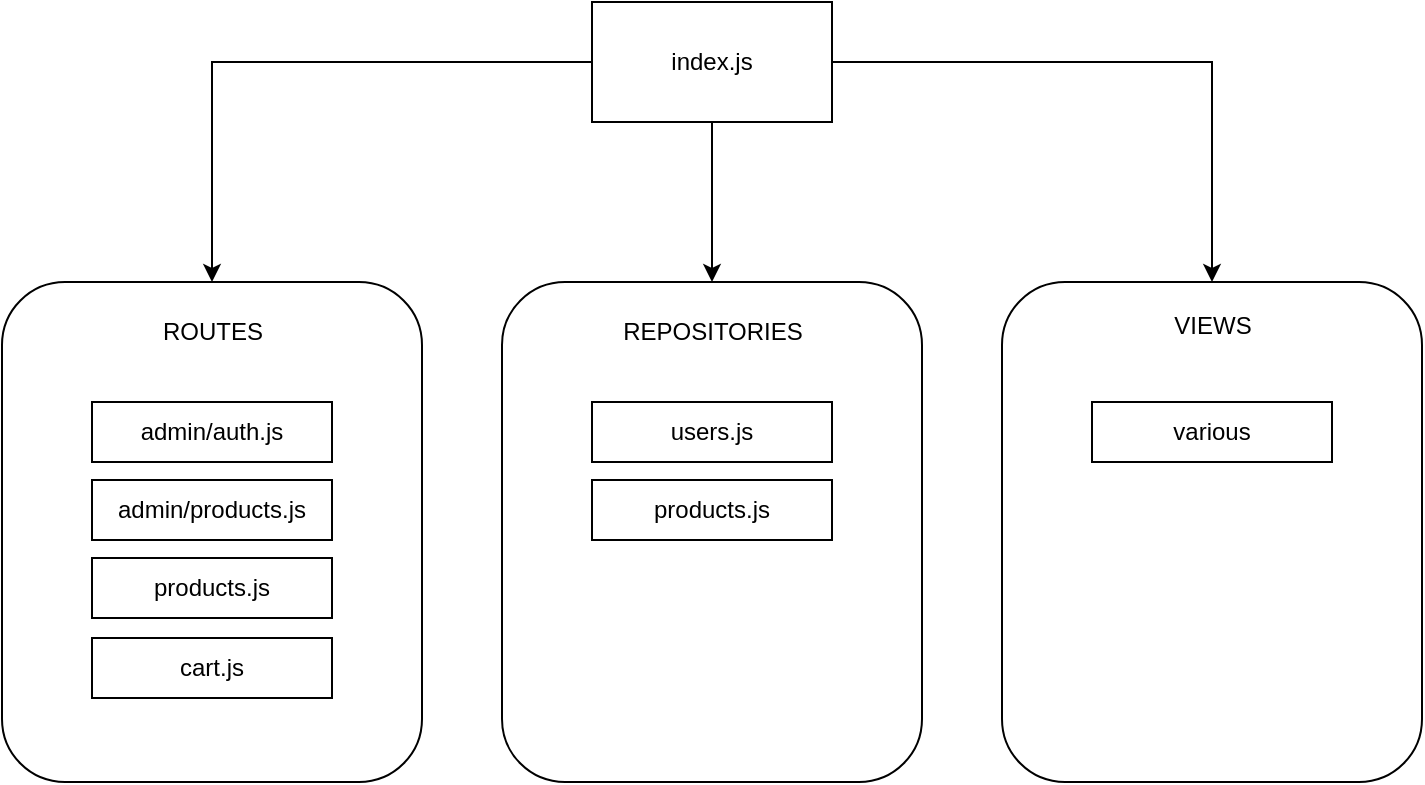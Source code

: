 <mxfile version="23.1.5" type="device">
  <diagram name="Page-1" id="mKZBPeRj9myva8PrYKSx">
    <mxGraphModel dx="880" dy="534" grid="1" gridSize="10" guides="1" tooltips="1" connect="1" arrows="1" fold="1" page="1" pageScale="1" pageWidth="850" pageHeight="1100" math="0" shadow="0">
      <root>
        <mxCell id="0" />
        <mxCell id="1" parent="0" />
        <mxCell id="seQsU0jK9ZhheaNNGaw9-17" style="edgeStyle=orthogonalEdgeStyle;rounded=0;orthogonalLoop=1;jettySize=auto;html=1;entryX=0.5;entryY=0;entryDx=0;entryDy=0;" edge="1" parent="1" source="seQsU0jK9ZhheaNNGaw9-1" target="seQsU0jK9ZhheaNNGaw9-4">
          <mxGeometry relative="1" as="geometry" />
        </mxCell>
        <mxCell id="seQsU0jK9ZhheaNNGaw9-18" style="edgeStyle=orthogonalEdgeStyle;rounded=0;orthogonalLoop=1;jettySize=auto;html=1;entryX=0.5;entryY=0;entryDx=0;entryDy=0;" edge="1" parent="1" source="seQsU0jK9ZhheaNNGaw9-1" target="seQsU0jK9ZhheaNNGaw9-2">
          <mxGeometry relative="1" as="geometry" />
        </mxCell>
        <mxCell id="seQsU0jK9ZhheaNNGaw9-19" style="edgeStyle=orthogonalEdgeStyle;rounded=0;orthogonalLoop=1;jettySize=auto;html=1;entryX=0.5;entryY=0;entryDx=0;entryDy=0;" edge="1" parent="1" source="seQsU0jK9ZhheaNNGaw9-1" target="seQsU0jK9ZhheaNNGaw9-6">
          <mxGeometry relative="1" as="geometry" />
        </mxCell>
        <mxCell id="seQsU0jK9ZhheaNNGaw9-1" value="index.js" style="rounded=0;whiteSpace=wrap;html=1;" vertex="1" parent="1">
          <mxGeometry x="365" y="40" width="120" height="60" as="geometry" />
        </mxCell>
        <mxCell id="seQsU0jK9ZhheaNNGaw9-2" value="" style="rounded=1;whiteSpace=wrap;html=1;" vertex="1" parent="1">
          <mxGeometry x="320" y="180" width="210" height="250" as="geometry" />
        </mxCell>
        <mxCell id="seQsU0jK9ZhheaNNGaw9-3" value="REPOSITORIES" style="text;html=1;align=center;verticalAlign=middle;resizable=0;points=[];autosize=1;strokeColor=none;fillColor=none;" vertex="1" parent="1">
          <mxGeometry x="370" y="190" width="110" height="30" as="geometry" />
        </mxCell>
        <mxCell id="seQsU0jK9ZhheaNNGaw9-4" value="" style="rounded=1;whiteSpace=wrap;html=1;" vertex="1" parent="1">
          <mxGeometry x="70" y="180" width="210" height="250" as="geometry" />
        </mxCell>
        <mxCell id="seQsU0jK9ZhheaNNGaw9-5" value="ROUTES" style="text;html=1;align=center;verticalAlign=middle;resizable=0;points=[];autosize=1;strokeColor=none;fillColor=none;" vertex="1" parent="1">
          <mxGeometry x="140" y="190" width="70" height="30" as="geometry" />
        </mxCell>
        <mxCell id="seQsU0jK9ZhheaNNGaw9-6" value="" style="rounded=1;whiteSpace=wrap;html=1;" vertex="1" parent="1">
          <mxGeometry x="570" y="180" width="210" height="250" as="geometry" />
        </mxCell>
        <mxCell id="seQsU0jK9ZhheaNNGaw9-7" value="VIEWS" style="text;html=1;align=center;verticalAlign=middle;resizable=0;points=[];autosize=1;strokeColor=none;fillColor=none;" vertex="1" parent="1">
          <mxGeometry x="645" y="187" width="60" height="30" as="geometry" />
        </mxCell>
        <mxCell id="seQsU0jK9ZhheaNNGaw9-8" value="admin/auth.js" style="rounded=0;whiteSpace=wrap;html=1;" vertex="1" parent="1">
          <mxGeometry x="115" y="240" width="120" height="30" as="geometry" />
        </mxCell>
        <mxCell id="seQsU0jK9ZhheaNNGaw9-9" value="admin/products.js" style="rounded=0;whiteSpace=wrap;html=1;" vertex="1" parent="1">
          <mxGeometry x="115" y="279" width="120" height="30" as="geometry" />
        </mxCell>
        <mxCell id="seQsU0jK9ZhheaNNGaw9-10" value="products.js" style="rounded=0;whiteSpace=wrap;html=1;" vertex="1" parent="1">
          <mxGeometry x="115" y="318" width="120" height="30" as="geometry" />
        </mxCell>
        <mxCell id="seQsU0jK9ZhheaNNGaw9-11" value="cart.js" style="rounded=0;whiteSpace=wrap;html=1;" vertex="1" parent="1">
          <mxGeometry x="115" y="358" width="120" height="30" as="geometry" />
        </mxCell>
        <mxCell id="seQsU0jK9ZhheaNNGaw9-12" value="users.js" style="rounded=0;whiteSpace=wrap;html=1;" vertex="1" parent="1">
          <mxGeometry x="365" y="240" width="120" height="30" as="geometry" />
        </mxCell>
        <mxCell id="seQsU0jK9ZhheaNNGaw9-14" value="products.js" style="rounded=0;whiteSpace=wrap;html=1;" vertex="1" parent="1">
          <mxGeometry x="365" y="279" width="120" height="30" as="geometry" />
        </mxCell>
        <mxCell id="seQsU0jK9ZhheaNNGaw9-15" value="various" style="rounded=0;whiteSpace=wrap;html=1;" vertex="1" parent="1">
          <mxGeometry x="615" y="240" width="120" height="30" as="geometry" />
        </mxCell>
      </root>
    </mxGraphModel>
  </diagram>
</mxfile>
